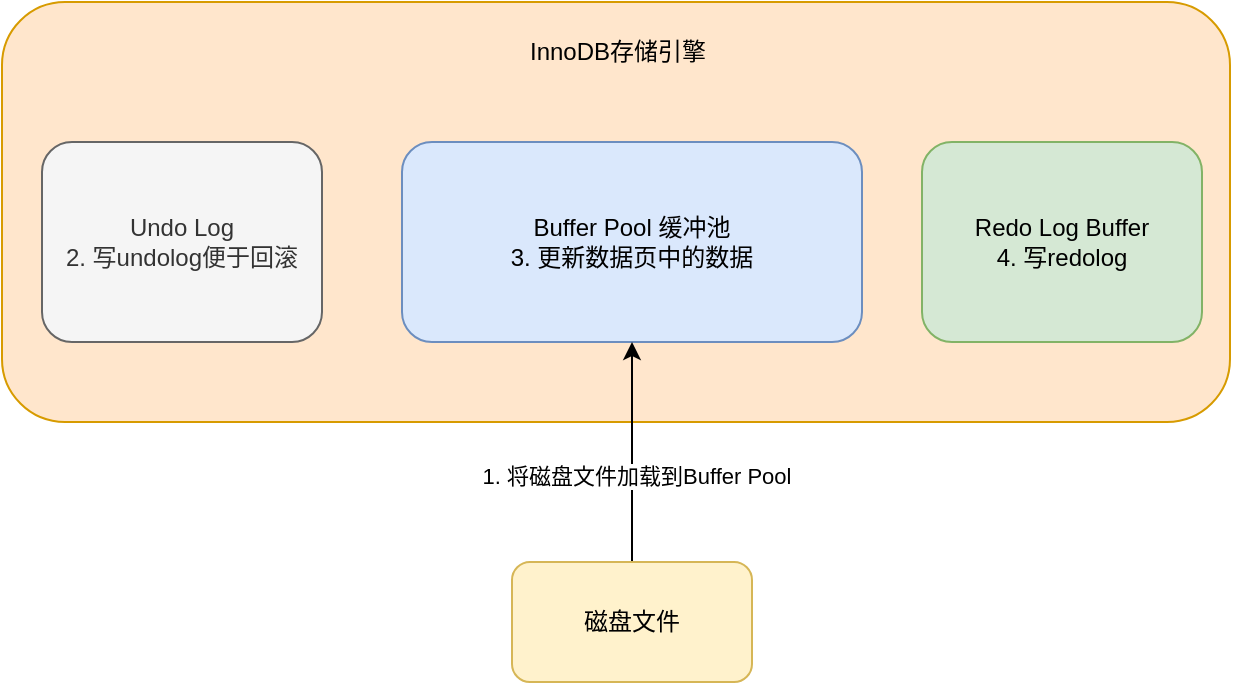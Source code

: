 <mxfile version="14.6.13" type="github">
  <diagram id="GfRRkDCDRypREgJTUXhh" name="Page-1">
    <mxGraphModel dx="946" dy="536" grid="1" gridSize="10" guides="1" tooltips="1" connect="1" arrows="1" fold="1" page="1" pageScale="1" pageWidth="827" pageHeight="1169" math="0" shadow="0">
      <root>
        <mxCell id="0" />
        <mxCell id="1" parent="0" />
        <mxCell id="s0RcJym4h4lc6dDOGxQs-1" value="" style="rounded=1;whiteSpace=wrap;html=1;fillColor=#ffe6cc;strokeColor=#d79b00;" vertex="1" parent="1">
          <mxGeometry x="20" y="110" width="614" height="210" as="geometry" />
        </mxCell>
        <mxCell id="s0RcJym4h4lc6dDOGxQs-2" value="InnoDB存储引擎" style="text;html=1;strokeColor=none;fillColor=none;align=center;verticalAlign=middle;whiteSpace=wrap;rounded=0;" vertex="1" parent="1">
          <mxGeometry x="270" y="130" width="116" height="10" as="geometry" />
        </mxCell>
        <mxCell id="s0RcJym4h4lc6dDOGxQs-3" value="Buffer Pool 缓冲池&lt;br&gt;3. 更新数据页中的数据" style="rounded=1;whiteSpace=wrap;html=1;fillColor=#dae8fc;strokeColor=#6c8ebf;" vertex="1" parent="1">
          <mxGeometry x="220" y="180" width="230" height="100" as="geometry" />
        </mxCell>
        <mxCell id="s0RcJym4h4lc6dDOGxQs-4" value="Redo Log Buffer&lt;br&gt;4. 写redolog" style="rounded=1;whiteSpace=wrap;html=1;fillColor=#d5e8d4;strokeColor=#82b366;" vertex="1" parent="1">
          <mxGeometry x="480" y="180" width="140" height="100" as="geometry" />
        </mxCell>
        <mxCell id="s0RcJym4h4lc6dDOGxQs-6" style="edgeStyle=orthogonalEdgeStyle;rounded=0;orthogonalLoop=1;jettySize=auto;html=1;exitX=0.5;exitY=0;exitDx=0;exitDy=0;entryX=0.5;entryY=1;entryDx=0;entryDy=0;" edge="1" parent="1" source="s0RcJym4h4lc6dDOGxQs-5" target="s0RcJym4h4lc6dDOGxQs-3">
          <mxGeometry relative="1" as="geometry" />
        </mxCell>
        <mxCell id="s0RcJym4h4lc6dDOGxQs-9" value="1. 将磁盘文件加载到Buffer Pool" style="edgeLabel;html=1;align=center;verticalAlign=middle;resizable=0;points=[];" vertex="1" connectable="0" parent="s0RcJym4h4lc6dDOGxQs-6">
          <mxGeometry x="-0.218" y="-2" relative="1" as="geometry">
            <mxPoint as="offset" />
          </mxGeometry>
        </mxCell>
        <mxCell id="s0RcJym4h4lc6dDOGxQs-5" value="磁盘文件" style="rounded=1;whiteSpace=wrap;html=1;fillColor=#fff2cc;strokeColor=#d6b656;" vertex="1" parent="1">
          <mxGeometry x="275" y="390" width="120" height="60" as="geometry" />
        </mxCell>
        <mxCell id="s0RcJym4h4lc6dDOGxQs-7" value="Undo Log&lt;br&gt;2. 写undolog便于回滚" style="rounded=1;whiteSpace=wrap;html=1;fillColor=#f5f5f5;strokeColor=#666666;fontColor=#333333;" vertex="1" parent="1">
          <mxGeometry x="40" y="180" width="140" height="100" as="geometry" />
        </mxCell>
      </root>
    </mxGraphModel>
  </diagram>
</mxfile>
